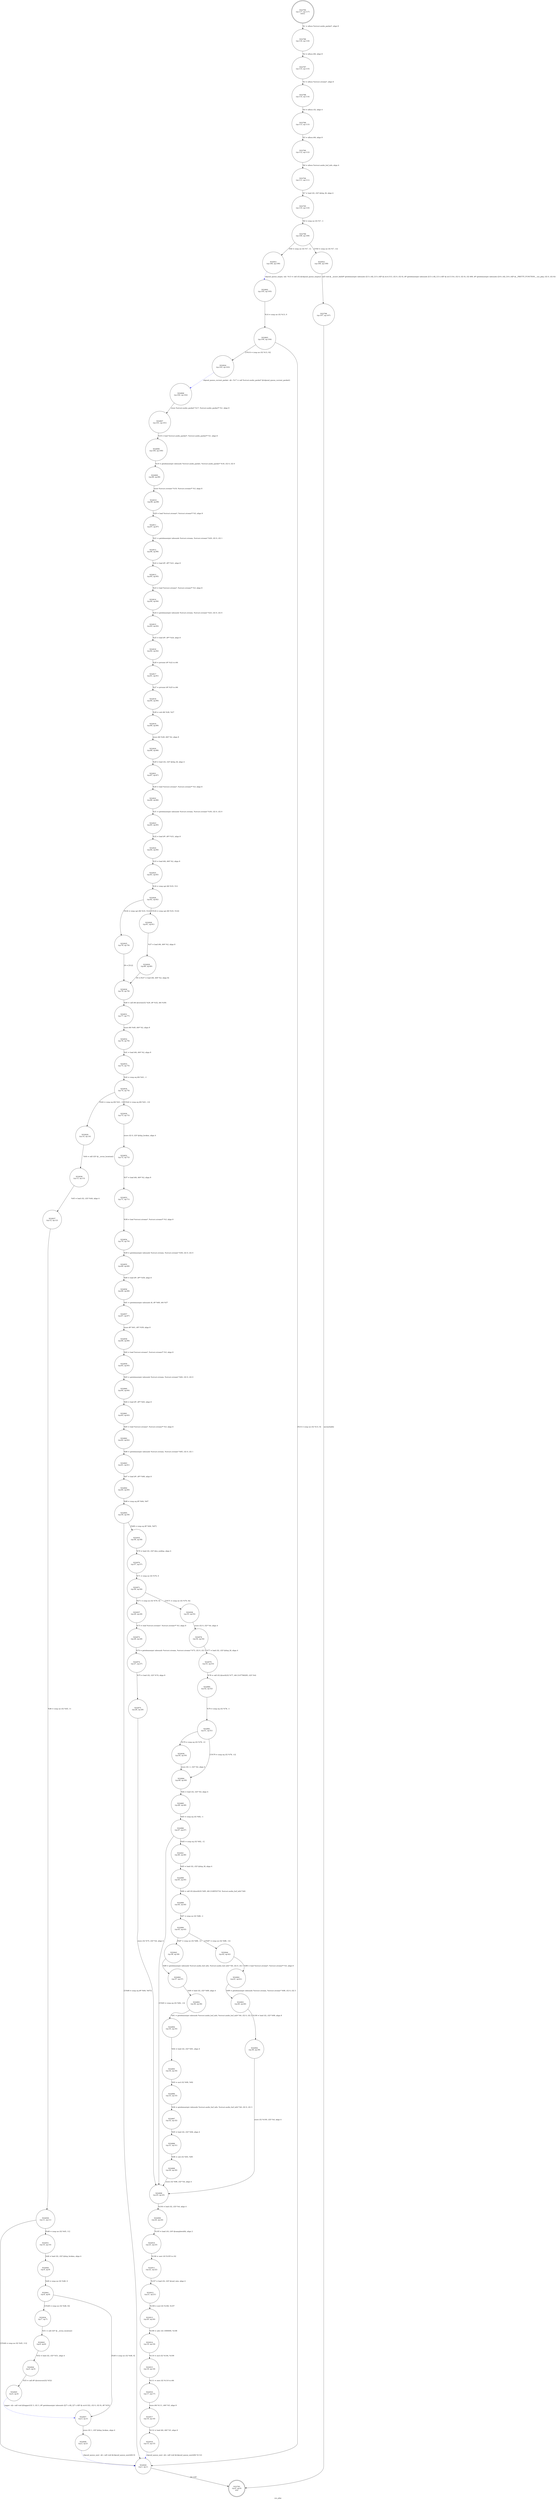 digraph oss_play {
label="oss_play"
32783 [label="N32783\n(rp:0, ep:0)\nexit", shape="doublecircle"]
32784 [label="N32784\n(rp:117, ep:117)\nentry", shape="doublecircle"]
32784 -> 32786 [label="%1 = alloca %struct.audio_packet*, align 8"]
32786 [label="N32786\n(rp:116, ep:116)", shape="circle"]
32786 -> 32787 [label="%2 = alloca i64, align 8"]
32787 [label="N32787\n(rp:115, ep:115)", shape="circle"]
32787 -> 32788 [label="%3 = alloca %struct.stream*, align 8"]
32788 [label="N32788\n(rp:114, ep:114)", shape="circle"]
32788 -> 32789 [label="%4 = alloca i32, align 4"]
32789 [label="N32789\n(rp:113, ep:113)", shape="circle"]
32789 -> 32790 [label="%5 = alloca i64, align 8"]
32790 [label="N32790\n(rp:112, ep:112)", shape="circle"]
32790 -> 32794 [label="%6 = alloca %struct.audio_buf_info, align 4"]
32794 [label="N32794\n(rp:111, ep:111)", shape="circle"]
32794 -> 32795 [label="%7 = load i32, i32* @dsp_fd, align 4"]
32795 [label="N32795\n(rp:110, ep:110)", shape="circle"]
32795 -> 32796 [label="%8 = icmp ne i32 %7, -1"]
32796 [label="N32796\n(rp:109, ep:109)", shape="circle"]
32796 -> 32921 [label="[%8 = icmp ne i32 %7, -1]"]
32796 -> 32922 [label="[!(%8 = icmp ne i32 %7, -1)]"]
32799 [label="N32799\n(rp:107, ep:107)", shape="circle"]
32799 -> 32783 [label="unreachable"]
32802 [label="N32802\n(rp:105, ep:105)", shape="circle"]
32802 -> 32803 [label="%14 = icmp ne i32 %13, 0"]
32803 [label="N32803\n(rp:104, ep:104)", shape="circle"]
32803 -> 32924 [label="[!(%14 = icmp ne i32 %13, 0)]"]
32803 -> 32920 [label="[%14 = icmp ne i32 %13, 0]"]
32806 [label="N32806\n(rp:102, ep:102)", shape="circle"]
32806 -> 32807 [label="store %struct.audio_packet* %17, %struct.audio_packet** %1, align 8"]
32807 [label="N32807\n(rp:101, ep:101)", shape="circle"]
32807 -> 32808 [label="%18 = load %struct.audio_packet*, %struct.audio_packet** %1, align 8"]
32808 [label="N32808\n(rp:100, ep:100)", shape="circle"]
32808 -> 32809 [label="%19 = getelementptr inbounds %struct.audio_packet, %struct.audio_packet* %18, i32 0, i32 0"]
32809 [label="N32809\n(rp:99, ep:99)", shape="circle"]
32809 -> 32810 [label="store %struct.stream* %19, %struct.stream** %3, align 8"]
32810 [label="N32810\n(rp:98, ep:98)", shape="circle"]
32810 -> 32811 [label="%20 = load %struct.stream*, %struct.stream** %3, align 8"]
32811 [label="N32811\n(rp:97, ep:97)", shape="circle"]
32811 -> 32812 [label="%21 = getelementptr inbounds %struct.stream, %struct.stream* %20, i32 0, i32 1"]
32812 [label="N32812\n(rp:96, ep:96)", shape="circle"]
32812 -> 32813 [label="%22 = load i8*, i8** %21, align 8"]
32813 [label="N32813\n(rp:95, ep:95)", shape="circle"]
32813 -> 32814 [label="%23 = load %struct.stream*, %struct.stream** %3, align 8"]
32814 [label="N32814\n(rp:94, ep:94)", shape="circle"]
32814 -> 32815 [label="%24 = getelementptr inbounds %struct.stream, %struct.stream* %23, i32 0, i32 0"]
32815 [label="N32815\n(rp:93, ep:93)", shape="circle"]
32815 -> 32816 [label="%25 = load i8*, i8** %24, align 8"]
32816 [label="N32816\n(rp:92, ep:92)", shape="circle"]
32816 -> 32817 [label="%26 = ptrtoint i8* %22 to i64"]
32817 [label="N32817\n(rp:91, ep:91)", shape="circle"]
32817 -> 32818 [label="%27 = ptrtoint i8* %25 to i64"]
32818 [label="N32818\n(rp:90, ep:90)", shape="circle"]
32818 -> 32819 [label="%28 = sub i64 %26, %27"]
32819 [label="N32819\n(rp:89, ep:89)", shape="circle"]
32819 -> 32820 [label="store i64 %28, i64* %2, align 8"]
32820 [label="N32820\n(rp:88, ep:88)", shape="circle"]
32820 -> 32821 [label="%29 = load i32, i32* @dsp_fd, align 4"]
32821 [label="N32821\n(rp:87, ep:87)", shape="circle"]
32821 -> 32822 [label="%30 = load %struct.stream*, %struct.stream** %3, align 8"]
32822 [label="N32822\n(rp:86, ep:86)", shape="circle"]
32822 -> 32823 [label="%31 = getelementptr inbounds %struct.stream, %struct.stream* %30, i32 0, i32 0"]
32823 [label="N32823\n(rp:85, ep:85)", shape="circle"]
32823 -> 32824 [label="%32 = load i8*, i8** %31, align 8"]
32824 [label="N32824\n(rp:84, ep:84)", shape="circle"]
32824 -> 32825 [label="%33 = load i64, i64* %2, align 8"]
32825 [label="N32825\n(rp:83, ep:83)", shape="circle"]
32825 -> 32826 [label="%34 = icmp sgt i64 %33, 512"]
32826 [label="N32826\n(rp:82, ep:82)", shape="circle"]
32826 -> 32925 [label="[%34 = icmp sgt i64 %33, 512]"]
32826 -> 32926 [label="[!(%34 = icmp sgt i64 %33, 512)]"]
32829 [label="N32829\n(rp:80, ep:80)", shape="circle"]
32829 -> 32830 [label="39 = [%37 = load i64, i64* %2, align 8]"]
32830 [label="N32830\n(rp:78, ep:78)", shape="circle"]
32830 -> 32831 [label="%40 = call i64 @write(i32 %29, i8* %32, i64 %39)"]
32831 [label="N32831\n(rp:77, ep:77)", shape="circle"]
32831 -> 32832 [label="store i64 %40, i64* %2, align 8"]
32832 [label="N32832\n(rp:76, ep:76)", shape="circle"]
32832 -> 32833 [label="%41 = load i64, i64* %2, align 8"]
32833 [label="N32833\n(rp:75, ep:75)", shape="circle"]
32833 -> 32834 [label="%42 = icmp eq i64 %41, -1"]
32834 [label="N32834\n(rp:74, ep:74)", shape="circle"]
32834 -> 32929 [label="[%42 = icmp eq i64 %41, -1]"]
32834 -> 32930 [label="[!(%42 = icmp eq i64 %41, -1)]"]
32836 [label="N32836\n(rp:13, ep:13)", shape="circle"]
32836 -> 32837 [label="%45 = load i32, i32* %44, align 4"]
32837 [label="N32837\n(rp:12, ep:12)", shape="circle"]
32837 -> 32838 [label="%46 = icmp ne i32 %45, 11"]
32838 [label="N32838\n(rp:11, ep:11)", shape="circle"]
32838 -> 32931 [label="[%46 = icmp ne i32 %45, 11]"]
32838 -> 32920 [label="[!(%46 = icmp ne i32 %45, 11)]"]
32840 [label="N32840\n(rp:9, ep:9)", shape="circle"]
32840 -> 32841 [label="%49 = icmp ne i32 %48, 0"]
32841 [label="N32841\n(rp:8, ep:8)", shape="circle"]
32841 -> 32934 [label="[!(%49 = icmp ne i32 %48, 0)]"]
32841 -> 32847 [label="[%49 = icmp ne i32 %48, 0]"]
32843 [label="N32843\n(rp:6, ep:6)", shape="circle"]
32843 -> 32844 [label="%52 = load i32, i32* %51, align 4"]
32844 [label="N32844\n(rp:5, ep:5)", shape="circle"]
32844 -> 32845 [label="%53 = call i8* @strerror(i32 %52)"]
32845 [label="N32845\n(rp:4, ep:4)", shape="circle"]
32845 -> 32847 [label="logger --@-- call void @logger(i32 3, i32 3, i8* getelementptr inbounds ([27 x i8], [27 x i8]* @.str.6.322, i32 0, i32 0), i8* %53)", style="dashed", color="blue"]
32847 [label="N32847\n(rp:3, ep:3)", shape="circle"]
32847 -> 32848 [label="store i32 1, i32* @dsp_broken, align 4"]
32848 [label="N32848\n(rp:2, ep:2)", shape="circle"]
32848 -> 32920 [label="rdpsnd_queue_next --@-- call void @rdpsnd_queue_next(i64 0)", style="dashed", color="blue"]
32852 [label="N32852\n(rp:72, ep:72)", shape="circle"]
32852 -> 32853 [label="%57 = load i64, i64* %2, align 8"]
32853 [label="N32853\n(rp:71, ep:71)", shape="circle"]
32853 -> 32854 [label="%58 = load %struct.stream*, %struct.stream** %3, align 8"]
32854 [label="N32854\n(rp:70, ep:70)", shape="circle"]
32854 -> 32855 [label="%59 = getelementptr inbounds %struct.stream, %struct.stream* %58, i32 0, i32 0"]
32855 [label="N32855\n(rp:69, ep:69)", shape="circle"]
32855 -> 32856 [label="%60 = load i8*, i8** %59, align 8"]
32856 [label="N32856\n(rp:68, ep:68)", shape="circle"]
32856 -> 32857 [label="%61 = getelementptr inbounds i8, i8* %60, i64 %57"]
32857 [label="N32857\n(rp:67, ep:67)", shape="circle"]
32857 -> 32858 [label="store i8* %61, i8** %59, align 8"]
32858 [label="N32858\n(rp:66, ep:66)", shape="circle"]
32858 -> 32859 [label="%62 = load %struct.stream*, %struct.stream** %3, align 8"]
32859 [label="N32859\n(rp:65, ep:65)", shape="circle"]
32859 -> 32860 [label="%63 = getelementptr inbounds %struct.stream, %struct.stream* %62, i32 0, i32 0"]
32860 [label="N32860\n(rp:64, ep:64)", shape="circle"]
32860 -> 32861 [label="%64 = load i8*, i8** %63, align 8"]
32861 [label="N32861\n(rp:63, ep:63)", shape="circle"]
32861 -> 32862 [label="%65 = load %struct.stream*, %struct.stream** %3, align 8"]
32862 [label="N32862\n(rp:62, ep:62)", shape="circle"]
32862 -> 32863 [label="%66 = getelementptr inbounds %struct.stream, %struct.stream* %65, i32 0, i32 1"]
32863 [label="N32863\n(rp:61, ep:61)", shape="circle"]
32863 -> 32864 [label="%67 = load i8*, i8** %66, align 8"]
32864 [label="N32864\n(rp:60, ep:60)", shape="circle"]
32864 -> 32865 [label="%68 = icmp eq i8* %64, %67"]
32865 [label="N32865\n(rp:59, ep:59)", shape="circle"]
32865 -> 32935 [label="[%68 = icmp eq i8* %64, %67]"]
32865 -> 32920 [label="[!(%68 = icmp eq i8* %64, %67)]"]
32870 [label="N32870\n(rp:57, ep:57)", shape="circle"]
32870 -> 32871 [label="%71 = icmp ne i32 %70, 0"]
32871 [label="N32871\n(rp:56, ep:56)", shape="circle"]
32871 -> 32937 [label="[%71 = icmp ne i32 %70, 0]"]
32871 -> 32938 [label="[!(%71 = icmp ne i32 %70, 0)]"]
32873 [label="N32873\n(rp:28, ep:28)", shape="circle"]
32873 -> 32874 [label="%74 = getelementptr inbounds %struct.stream, %struct.stream* %73, i32 0, i32 3"]
32874 [label="N32874\n(rp:27, ep:27)", shape="circle"]
32874 -> 32875 [label="%75 = load i32, i32* %74, align 8"]
32875 [label="N32875\n(rp:26, ep:26)", shape="circle"]
32875 -> 32908 [label="store i32 %75, i32* %4, align 4"]
32878 [label="N32878\n(rp:54, ep:54)", shape="circle"]
32878 -> 32879 [label="%77 = load i32, i32* @dsp_fd, align 4"]
32879 [label="N32879\n(rp:53, ep:53)", shape="circle"]
32879 -> 32880 [label="%78 = call i32 @ioctl(i32 %77, i64 2147766295, i32* %4)"]
32880 [label="N32880\n(rp:52, ep:52)", shape="circle"]
32880 -> 32881 [label="%79 = icmp eq i32 %78, -1"]
32881 [label="N32881\n(rp:51, ep:51)", shape="circle"]
32881 -> 32939 [label="[%79 = icmp eq i32 %78, -1]"]
32881 -> 32884 [label="[!(%79 = icmp eq i32 %78, -1)]"]
32884 [label="N32884\n(rp:49, ep:49)", shape="circle"]
32884 -> 32885 [label="%82 = load i32, i32* %4, align 4"]
32885 [label="N32885\n(rp:48, ep:48)", shape="circle"]
32885 -> 32886 [label="%83 = icmp eq i32 %82, -1"]
32886 [label="N32886\n(rp:47, ep:47)", shape="circle"]
32886 -> 32941 [label="[%83 = icmp eq i32 %82, -1]"]
32886 -> 32908 [label="[!(%83 = icmp eq i32 %82, -1)]"]
32888 [label="N32888\n(rp:45, ep:45)", shape="circle"]
32888 -> 32889 [label="%86 = call i32 @ioctl(i32 %85, i64 2148552716, %struct.audio_buf_info* %6)"]
32889 [label="N32889\n(rp:44, ep:44)", shape="circle"]
32889 -> 32890 [label="%87 = icmp ne i32 %86, -1"]
32890 [label="N32890\n(rp:43, ep:43)", shape="circle"]
32890 -> 32943 [label="[%87 = icmp ne i32 %86, -1]"]
32890 -> 32944 [label="[!(%87 = icmp ne i32 %86, -1)]"]
32892 [label="N32892\n(rp:37, ep:37)", shape="circle"]
32892 -> 32893 [label="%90 = load i32, i32* %89, align 4"]
32893 [label="N32893\n(rp:36, ep:36)", shape="circle"]
32893 -> 32894 [label="%91 = getelementptr inbounds %struct.audio_buf_info, %struct.audio_buf_info* %6, i32 0, i32 2"]
32894 [label="N32894\n(rp:35, ep:35)", shape="circle"]
32894 -> 32895 [label="%92 = load i32, i32* %91, align 4"]
32895 [label="N32895\n(rp:34, ep:34)", shape="circle"]
32895 -> 32896 [label="%93 = mul i32 %90, %92"]
32896 [label="N32896\n(rp:33, ep:33)", shape="circle"]
32896 -> 32897 [label="%94 = getelementptr inbounds %struct.audio_buf_info, %struct.audio_buf_info* %6, i32 0, i32 3"]
32897 [label="N32897\n(rp:32, ep:32)", shape="circle"]
32897 -> 32898 [label="%95 = load i32, i32* %94, align 4"]
32898 [label="N32898\n(rp:31, ep:31)", shape="circle"]
32898 -> 32899 [label="%96 = sub i32 %93, %95"]
32899 [label="N32899\n(rp:30, ep:30)", shape="circle"]
32899 -> 32908 [label="store i32 %96, i32* %4, align 4"]
32902 [label="N32902\n(rp:41, ep:41)", shape="circle"]
32902 -> 32903 [label="%99 = getelementptr inbounds %struct.stream, %struct.stream* %98, i32 0, i32 3"]
32903 [label="N32903\n(rp:40, ep:40)", shape="circle"]
32903 -> 32904 [label="%100 = load i32, i32* %99, align 8"]
32904 [label="N32904\n(rp:39, ep:39)", shape="circle"]
32904 -> 32908 [label="store i32 %100, i32* %4, align 4"]
32908 [label="N32908\n(rp:25, ep:25)", shape="circle"]
32908 -> 32909 [label="%104 = load i32, i32* %4, align 4"]
32909 [label="N32909\n(rp:24, ep:24)", shape="circle"]
32909 -> 32910 [label="%105 = load i16, i16* @samplewidth, align 2"]
32910 [label="N32910\n(rp:23, ep:23)", shape="circle"]
32910 -> 32911 [label="%106 = sext i16 %105 to i32"]
32911 [label="N32911\n(rp:22, ep:22)", shape="circle"]
32911 -> 32912 [label="%107 = load i32, i32* @snd_rate, align 4"]
32912 [label="N32912\n(rp:21, ep:21)", shape="circle"]
32912 -> 32913 [label="%108 = mul i32 %106, %107"]
32913 [label="N32913\n(rp:20, ep:20)", shape="circle"]
32913 -> 32914 [label="%109 = udiv i32 1000000, %108"]
32914 [label="N32914\n(rp:19, ep:19)", shape="circle"]
32914 -> 32915 [label="%110 = mul i32 %104, %109"]
32915 [label="N32915\n(rp:18, ep:18)", shape="circle"]
32915 -> 32916 [label="%111 = zext i32 %110 to i64"]
32916 [label="N32916\n(rp:17, ep:17)", shape="circle"]
32916 -> 32917 [label="store i64 %111, i64* %5, align 8"]
32917 [label="N32917\n(rp:16, ep:16)", shape="circle"]
32917 -> 32918 [label="%112 = load i64, i64* %5, align 8"]
32918 [label="N32918\n(rp:15, ep:15)", shape="circle"]
32918 -> 32920 [label="rdpsnd_queue_next --@-- call void @rdpsnd_queue_next(i64 %112)", style="dashed", color="blue"]
32920 [label="N32920\n(rp:1, ep:1)", shape="circle"]
32920 -> 32783 [label="ret void"]
32921 [label="N32921\n(rp:106, ep:106)", shape="circle"]
32921 -> 32802 [label="rdpsnd_queue_empty --@-- %13 = call i32 @rdpsnd_queue_empty()", style="dashed", color="blue"]
32922 [label="N32922\n(rp:108, ep:108)", shape="circle"]
32922 -> 32799 [label="call void @__assert_fail(i8* getelementptr inbounds ([13 x i8], [13 x i8]* @.str.4.313, i32 0, i32 0), i8* getelementptr inbounds ([13 x i8], [13 x i8]* @.str.5.314, i32 0, i32 0), i32 406, i8* getelementptr inbounds ([16 x i8], [16 x i8]* @__PRETTY_FUNCTION__.oss_play, i32 0, i32 0))"]
32924 [label="N32924\n(rp:103, ep:103)", shape="circle"]
32924 -> 32806 [label="rdpsnd_queue_current_packet --@-- %17 = call %struct.audio_packet* @rdpsnd_queue_current_packet()", style="dashed", color="blue"]
32925 [label="N32925\n(rp:79, ep:79)", shape="circle"]
32925 -> 32830 [label="39 = [512]"]
32926 [label="N32926\n(rp:81, ep:81)", shape="circle"]
32926 -> 32829 [label="%37 = load i64, i64* %2, align 8"]
32929 [label="N32929\n(rp:14, ep:14)", shape="circle"]
32929 -> 32836 [label="%44 = call i32* @__errno_location()"]
32930 [label="N32930\n(rp:73, ep:73)", shape="circle"]
32930 -> 32852 [label="store i32 0, i32* @dsp_broken, align 4"]
32931 [label="N32931\n(rp:10, ep:10)", shape="circle"]
32931 -> 32840 [label="%48 = load i32, i32* @dsp_broken, align 4"]
32934 [label="N32934\n(rp:7, ep:7)", shape="circle"]
32934 -> 32843 [label="%51 = call i32* @__errno_location()"]
32935 [label="N32935\n(rp:58, ep:58)", shape="circle"]
32935 -> 32870 [label="%70 = load i32, i32* @in_esddsp, align 4"]
32937 [label="N32937\n(rp:29, ep:29)", shape="circle"]
32937 -> 32873 [label="%73 = load %struct.stream*, %struct.stream** %3, align 8"]
32938 [label="N32938\n(rp:55, ep:55)", shape="circle"]
32938 -> 32878 [label="store i32 0, i32* %4, align 4"]
32939 [label="N32939\n(rp:50, ep:50)", shape="circle"]
32939 -> 32884 [label="store i32 -1, i32* %4, align 4"]
32941 [label="N32941\n(rp:46, ep:46)", shape="circle"]
32941 -> 32888 [label="%85 = load i32, i32* @dsp_fd, align 4"]
32943 [label="N32943\n(rp:38, ep:38)", shape="circle"]
32943 -> 32892 [label="%89 = getelementptr inbounds %struct.audio_buf_info, %struct.audio_buf_info* %6, i32 0, i32 1"]
32944 [label="N32944\n(rp:42, ep:42)", shape="circle"]
32944 -> 32902 [label="%98 = load %struct.stream*, %struct.stream** %3, align 8"]
}
